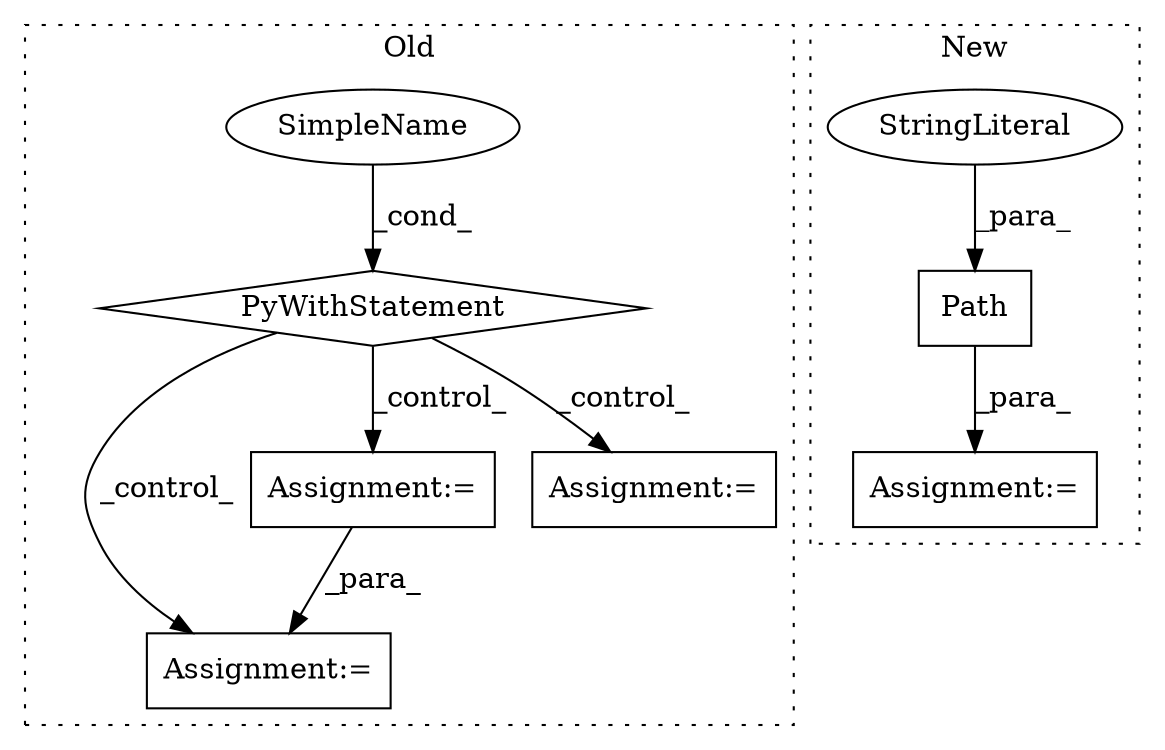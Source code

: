 digraph G {
subgraph cluster0 {
1 [label="PyWithStatement" a="104" s="1870,1895" l="10,2" shape="diamond"];
3 [label="Assignment:=" a="7" s="2231" l="1" shape="box"];
4 [label="SimpleName" a="42" s="" l="" shape="ellipse"];
7 [label="Assignment:=" a="7" s="2114" l="1" shape="box"];
8 [label="Assignment:=" a="7" s="2045" l="1" shape="box"];
label = "Old";
style="dotted";
}
subgraph cluster1 {
2 [label="Path" a="32" s="1842,1870" l="5,1" shape="box"];
5 [label="StringLiteral" a="45" s="1863" l="7" shape="ellipse"];
6 [label="Assignment:=" a="7" s="1841" l="1" shape="box"];
label = "New";
style="dotted";
}
1 -> 3 [label="_control_"];
1 -> 7 [label="_control_"];
1 -> 8 [label="_control_"];
2 -> 6 [label="_para_"];
4 -> 1 [label="_cond_"];
5 -> 2 [label="_para_"];
7 -> 3 [label="_para_"];
}